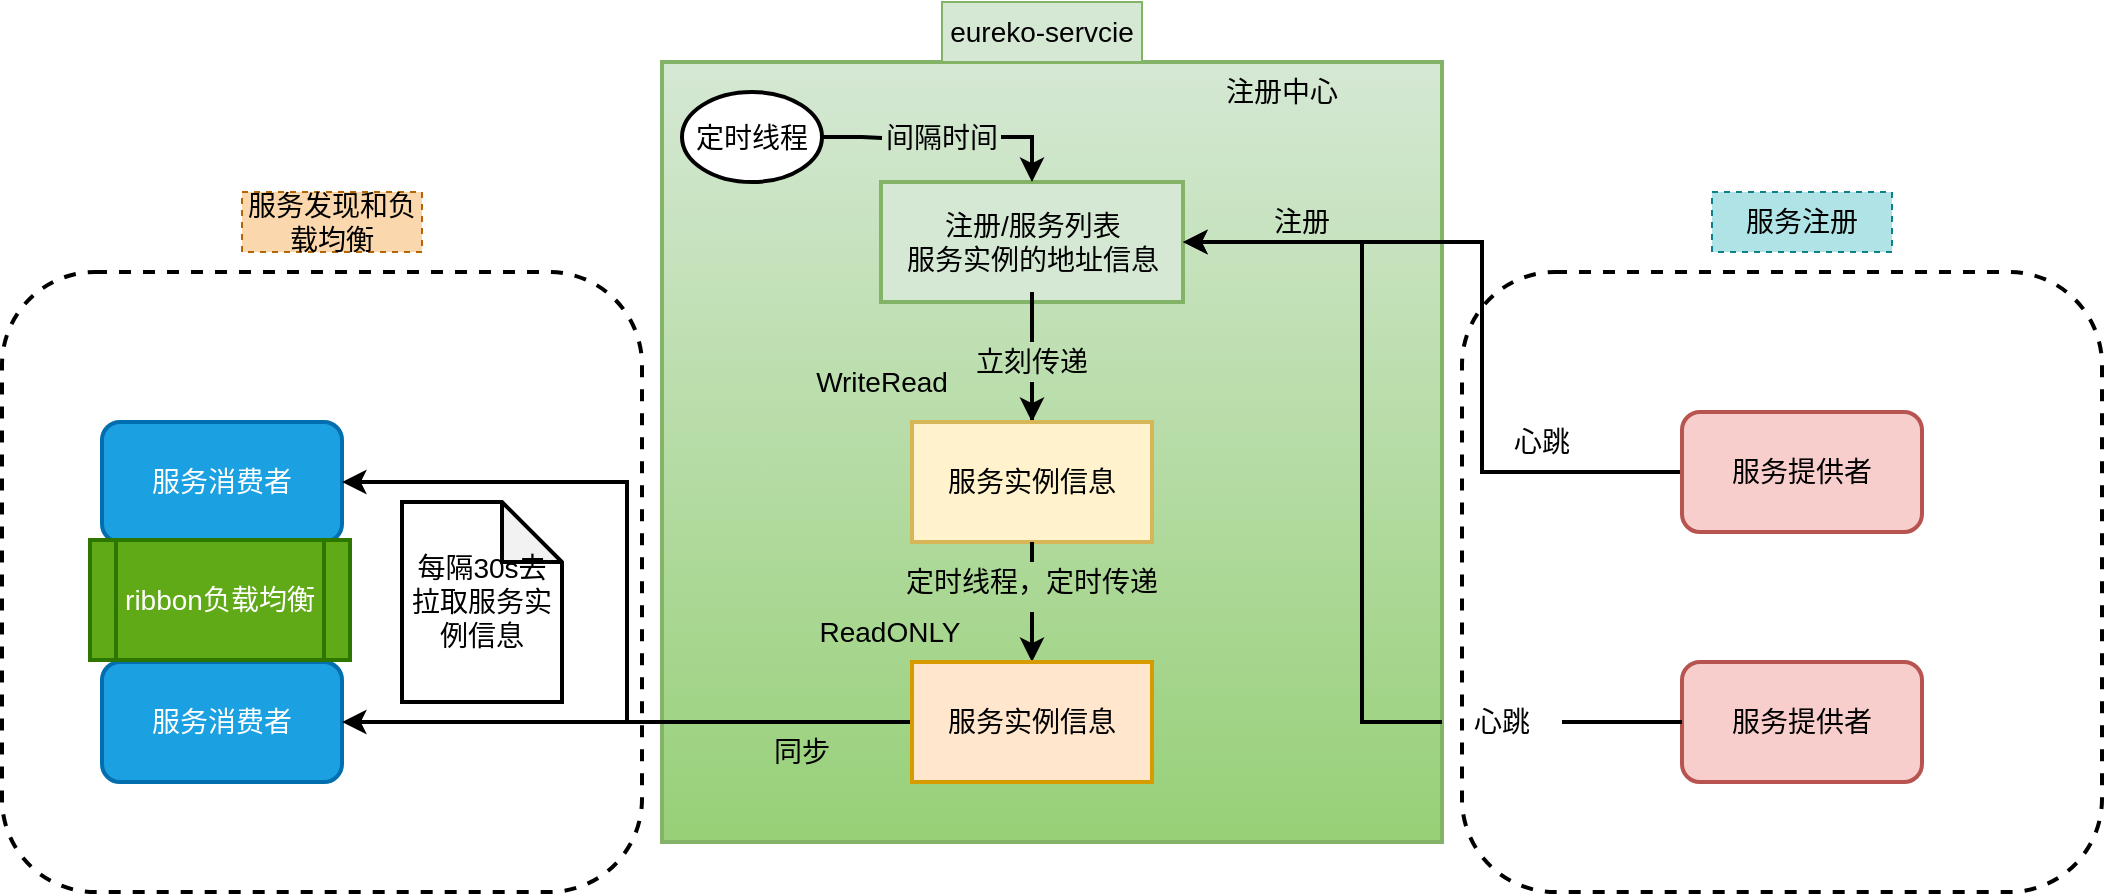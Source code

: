 <mxfile version="19.0.2" type="github">
  <diagram id="tC0iIV0uiCvsRvUVVy47" name="第 1 页">
    <mxGraphModel dx="1865" dy="571" grid="1" gridSize="10" guides="1" tooltips="1" connect="1" arrows="1" fold="1" page="1" pageScale="1" pageWidth="827" pageHeight="1169" math="0" shadow="0">
      <root>
        <mxCell id="0" />
        <mxCell id="1" parent="0" />
        <mxCell id="Mp_Zq2vFrZHo0Tf6r4uq-55" value="" style="rounded=1;whiteSpace=wrap;html=1;fontSize=14;strokeWidth=2;fillColor=none;dashed=1;" vertex="1" parent="1">
          <mxGeometry x="-90" y="485" width="320" height="310" as="geometry" />
        </mxCell>
        <mxCell id="Mp_Zq2vFrZHo0Tf6r4uq-57" value="" style="rounded=1;whiteSpace=wrap;html=1;fontSize=14;strokeWidth=2;fillColor=none;dashed=1;" vertex="1" parent="1">
          <mxGeometry x="640" y="485" width="320" height="310" as="geometry" />
        </mxCell>
        <mxCell id="Mp_Zq2vFrZHo0Tf6r4uq-2" value="" style="whiteSpace=wrap;html=1;aspect=fixed;strokeWidth=2;fillColor=#d5e8d4;strokeColor=#82b366;gradientColor=#97d077;" vertex="1" parent="1">
          <mxGeometry x="240" y="380" width="390" height="390" as="geometry" />
        </mxCell>
        <mxCell id="Mp_Zq2vFrZHo0Tf6r4uq-3" value="注册中心" style="text;html=1;strokeColor=none;fillColor=none;align=center;verticalAlign=middle;whiteSpace=wrap;rounded=0;strokeWidth=2;fontSize=14;" vertex="1" parent="1">
          <mxGeometry x="520" y="380" width="60" height="30" as="geometry" />
        </mxCell>
        <mxCell id="Mp_Zq2vFrZHo0Tf6r4uq-10" style="edgeStyle=orthogonalEdgeStyle;rounded=0;orthogonalLoop=1;jettySize=auto;html=1;entryX=0.5;entryY=0;entryDx=0;entryDy=0;fontSize=14;strokeWidth=2;startArrow=none;" edge="1" parent="1" source="Mp_Zq2vFrZHo0Tf6r4uq-11" target="Mp_Zq2vFrZHo0Tf6r4uq-9">
          <mxGeometry relative="1" as="geometry" />
        </mxCell>
        <mxCell id="Mp_Zq2vFrZHo0Tf6r4uq-4" value="注册/服务列表&lt;br&gt;服务实例的地址信息" style="rounded=0;whiteSpace=wrap;html=1;fontSize=14;strokeWidth=2;fillColor=#d5e8d4;strokeColor=#82b366;" vertex="1" parent="1">
          <mxGeometry x="349.5" y="440" width="151" height="60" as="geometry" />
        </mxCell>
        <mxCell id="Mp_Zq2vFrZHo0Tf6r4uq-24" style="edgeStyle=orthogonalEdgeStyle;rounded=0;orthogonalLoop=1;jettySize=auto;html=1;entryX=1;entryY=0.5;entryDx=0;entryDy=0;fontSize=14;strokeWidth=2;exitX=0;exitY=0.5;exitDx=0;exitDy=0;" edge="1" parent="1" source="Mp_Zq2vFrZHo0Tf6r4uq-5" target="Mp_Zq2vFrZHo0Tf6r4uq-4">
          <mxGeometry relative="1" as="geometry">
            <Array as="points">
              <mxPoint x="650" y="585" />
              <mxPoint x="650" y="470" />
            </Array>
          </mxGeometry>
        </mxCell>
        <mxCell id="Mp_Zq2vFrZHo0Tf6r4uq-5" value="服务提供者" style="rounded=1;whiteSpace=wrap;html=1;fontSize=14;strokeWidth=2;fillColor=#f8cecc;strokeColor=#b85450;" vertex="1" parent="1">
          <mxGeometry x="750" y="555" width="120" height="60" as="geometry" />
        </mxCell>
        <mxCell id="Mp_Zq2vFrZHo0Tf6r4uq-25" style="edgeStyle=orthogonalEdgeStyle;rounded=0;orthogonalLoop=1;jettySize=auto;html=1;entryX=1;entryY=0.5;entryDx=0;entryDy=0;fontSize=14;strokeWidth=2;startArrow=none;" edge="1" parent="1" target="Mp_Zq2vFrZHo0Tf6r4uq-4">
          <mxGeometry relative="1" as="geometry">
            <mxPoint x="520" y="470" as="sourcePoint" />
            <Array as="points" />
          </mxGeometry>
        </mxCell>
        <mxCell id="Mp_Zq2vFrZHo0Tf6r4uq-6" value="服务提供者" style="rounded=1;whiteSpace=wrap;html=1;fontSize=14;strokeWidth=2;fillColor=#f8cecc;strokeColor=#b85450;" vertex="1" parent="1">
          <mxGeometry x="750" y="680" width="120" height="60" as="geometry" />
        </mxCell>
        <mxCell id="Mp_Zq2vFrZHo0Tf6r4uq-7" value="服务消费者" style="rounded=1;whiteSpace=wrap;html=1;fontSize=14;strokeWidth=2;fillColor=#1ba1e2;fontColor=#ffffff;strokeColor=#006EAF;" vertex="1" parent="1">
          <mxGeometry x="-40" y="680" width="120" height="60" as="geometry" />
        </mxCell>
        <mxCell id="Mp_Zq2vFrZHo0Tf6r4uq-8" value="服务消费者" style="rounded=1;whiteSpace=wrap;html=1;fontSize=14;strokeWidth=2;fillColor=#1ba1e2;fontColor=#ffffff;strokeColor=#006EAF;" vertex="1" parent="1">
          <mxGeometry x="-40" y="560" width="120" height="60" as="geometry" />
        </mxCell>
        <mxCell id="Mp_Zq2vFrZHo0Tf6r4uq-19" style="edgeStyle=orthogonalEdgeStyle;rounded=0;orthogonalLoop=1;jettySize=auto;html=1;entryX=0.5;entryY=0;entryDx=0;entryDy=0;fontSize=14;strokeWidth=2;startArrow=none;" edge="1" parent="1" source="Mp_Zq2vFrZHo0Tf6r4uq-20" target="Mp_Zq2vFrZHo0Tf6r4uq-16">
          <mxGeometry relative="1" as="geometry" />
        </mxCell>
        <mxCell id="Mp_Zq2vFrZHo0Tf6r4uq-9" value="服务实例信息" style="rounded=0;whiteSpace=wrap;html=1;fontSize=14;strokeWidth=2;fillColor=#fff2cc;strokeColor=#d6b656;" vertex="1" parent="1">
          <mxGeometry x="365" y="560" width="120" height="60" as="geometry" />
        </mxCell>
        <mxCell id="Mp_Zq2vFrZHo0Tf6r4uq-11" value="立刻传递" style="text;html=1;strokeColor=none;fillColor=none;align=center;verticalAlign=middle;whiteSpace=wrap;rounded=0;fontSize=14;" vertex="1" parent="1">
          <mxGeometry x="395" y="515" width="60" height="30" as="geometry" />
        </mxCell>
        <mxCell id="Mp_Zq2vFrZHo0Tf6r4uq-12" value="" style="edgeStyle=orthogonalEdgeStyle;rounded=0;orthogonalLoop=1;jettySize=auto;html=1;entryX=0.5;entryY=0;entryDx=0;entryDy=0;fontSize=14;strokeWidth=2;endArrow=none;" edge="1" parent="1" source="Mp_Zq2vFrZHo0Tf6r4uq-4" target="Mp_Zq2vFrZHo0Tf6r4uq-11">
          <mxGeometry relative="1" as="geometry">
            <mxPoint x="425" y="500" as="sourcePoint" />
            <mxPoint x="425" y="560" as="targetPoint" />
          </mxGeometry>
        </mxCell>
        <mxCell id="Mp_Zq2vFrZHo0Tf6r4uq-14" value="WriteRead" style="text;html=1;strokeColor=none;fillColor=none;align=center;verticalAlign=middle;whiteSpace=wrap;rounded=0;fontSize=14;" vertex="1" parent="1">
          <mxGeometry x="320" y="525" width="60" height="30" as="geometry" />
        </mxCell>
        <mxCell id="Mp_Zq2vFrZHo0Tf6r4uq-42" style="edgeStyle=orthogonalEdgeStyle;rounded=0;orthogonalLoop=1;jettySize=auto;html=1;entryX=1;entryY=0.5;entryDx=0;entryDy=0;fontSize=14;strokeWidth=2;" edge="1" parent="1" source="Mp_Zq2vFrZHo0Tf6r4uq-16" target="Mp_Zq2vFrZHo0Tf6r4uq-8">
          <mxGeometry relative="1" as="geometry" />
        </mxCell>
        <mxCell id="Mp_Zq2vFrZHo0Tf6r4uq-43" style="edgeStyle=orthogonalEdgeStyle;rounded=0;orthogonalLoop=1;jettySize=auto;html=1;entryX=1;entryY=0.5;entryDx=0;entryDy=0;fontSize=14;strokeWidth=2;" edge="1" parent="1" source="Mp_Zq2vFrZHo0Tf6r4uq-16" target="Mp_Zq2vFrZHo0Tf6r4uq-7">
          <mxGeometry relative="1" as="geometry" />
        </mxCell>
        <mxCell id="Mp_Zq2vFrZHo0Tf6r4uq-16" value="服务实例信息" style="rounded=0;whiteSpace=wrap;html=1;fontSize=14;strokeWidth=2;fillColor=#ffe6cc;strokeColor=#d79b00;" vertex="1" parent="1">
          <mxGeometry x="365" y="680" width="120" height="60" as="geometry" />
        </mxCell>
        <mxCell id="Mp_Zq2vFrZHo0Tf6r4uq-17" value="ReadONLY" style="text;html=1;strokeColor=none;fillColor=none;align=center;verticalAlign=middle;whiteSpace=wrap;rounded=0;fontSize=14;" vertex="1" parent="1">
          <mxGeometry x="324" y="650" width="60" height="30" as="geometry" />
        </mxCell>
        <mxCell id="Mp_Zq2vFrZHo0Tf6r4uq-20" value="定时线程，定时传递" style="text;html=1;strokeColor=none;fillColor=none;align=center;verticalAlign=middle;whiteSpace=wrap;rounded=0;fontSize=14;" vertex="1" parent="1">
          <mxGeometry x="360" y="625" width="130" height="30" as="geometry" />
        </mxCell>
        <mxCell id="Mp_Zq2vFrZHo0Tf6r4uq-21" value="" style="edgeStyle=orthogonalEdgeStyle;rounded=0;orthogonalLoop=1;jettySize=auto;html=1;entryX=0.5;entryY=0;entryDx=0;entryDy=0;fontSize=14;strokeWidth=2;endArrow=none;" edge="1" parent="1" source="Mp_Zq2vFrZHo0Tf6r4uq-9" target="Mp_Zq2vFrZHo0Tf6r4uq-20">
          <mxGeometry relative="1" as="geometry">
            <mxPoint x="425" y="620" as="sourcePoint" />
            <mxPoint x="425" y="680" as="targetPoint" />
            <Array as="points">
              <mxPoint x="425" y="630" />
              <mxPoint x="425" y="630" />
            </Array>
          </mxGeometry>
        </mxCell>
        <mxCell id="Mp_Zq2vFrZHo0Tf6r4uq-27" value="" style="edgeStyle=orthogonalEdgeStyle;rounded=0;orthogonalLoop=1;jettySize=auto;html=1;entryX=1;entryY=0.5;entryDx=0;entryDy=0;fontSize=14;strokeWidth=2;endArrow=none;startArrow=none;" edge="1" parent="1" source="Mp_Zq2vFrZHo0Tf6r4uq-32">
          <mxGeometry relative="1" as="geometry">
            <mxPoint x="720" y="710" as="sourcePoint" />
            <mxPoint x="580" y="470" as="targetPoint" />
            <Array as="points">
              <mxPoint x="590" y="710" />
              <mxPoint x="590" y="470" />
            </Array>
          </mxGeometry>
        </mxCell>
        <mxCell id="Mp_Zq2vFrZHo0Tf6r4uq-28" value="注册" style="text;html=1;strokeColor=none;fillColor=none;align=center;verticalAlign=middle;whiteSpace=wrap;rounded=0;fontSize=14;" vertex="1" parent="1">
          <mxGeometry x="530" y="445" width="60" height="30" as="geometry" />
        </mxCell>
        <mxCell id="Mp_Zq2vFrZHo0Tf6r4uq-32" value="心跳" style="text;html=1;strokeColor=none;fillColor=none;align=center;verticalAlign=middle;whiteSpace=wrap;rounded=0;fontSize=14;" vertex="1" parent="1">
          <mxGeometry x="630" y="695" width="60" height="30" as="geometry" />
        </mxCell>
        <mxCell id="Mp_Zq2vFrZHo0Tf6r4uq-33" value="" style="edgeStyle=orthogonalEdgeStyle;rounded=0;orthogonalLoop=1;jettySize=auto;html=1;entryX=1;entryY=0.5;entryDx=0;entryDy=0;fontSize=14;strokeWidth=2;endArrow=none;" edge="1" parent="1" source="Mp_Zq2vFrZHo0Tf6r4uq-6" target="Mp_Zq2vFrZHo0Tf6r4uq-32">
          <mxGeometry relative="1" as="geometry">
            <mxPoint x="720" y="710" as="sourcePoint" />
            <mxPoint x="580" y="470" as="targetPoint" />
            <Array as="points" />
          </mxGeometry>
        </mxCell>
        <mxCell id="Mp_Zq2vFrZHo0Tf6r4uq-34" value="心跳" style="text;html=1;strokeColor=none;fillColor=none;align=center;verticalAlign=middle;whiteSpace=wrap;rounded=0;fontSize=14;" vertex="1" parent="1">
          <mxGeometry x="650" y="555" width="60" height="30" as="geometry" />
        </mxCell>
        <mxCell id="Mp_Zq2vFrZHo0Tf6r4uq-39" style="edgeStyle=orthogonalEdgeStyle;rounded=0;orthogonalLoop=1;jettySize=auto;html=1;entryX=0.5;entryY=0;entryDx=0;entryDy=0;fontSize=14;strokeWidth=2;startArrow=none;" edge="1" parent="1" source="Mp_Zq2vFrZHo0Tf6r4uq-40" target="Mp_Zq2vFrZHo0Tf6r4uq-4">
          <mxGeometry relative="1" as="geometry">
            <Array as="points">
              <mxPoint x="425" y="418" />
            </Array>
          </mxGeometry>
        </mxCell>
        <mxCell id="Mp_Zq2vFrZHo0Tf6r4uq-38" value="定时线程" style="ellipse;whiteSpace=wrap;html=1;fontSize=14;strokeWidth=2;" vertex="1" parent="1">
          <mxGeometry x="250" y="395" width="70" height="45" as="geometry" />
        </mxCell>
        <mxCell id="Mp_Zq2vFrZHo0Tf6r4uq-40" value="间隔时间" style="text;html=1;strokeColor=none;fillColor=none;align=center;verticalAlign=middle;whiteSpace=wrap;rounded=0;fontSize=14;" vertex="1" parent="1">
          <mxGeometry x="349.5" y="402.5" width="60" height="30" as="geometry" />
        </mxCell>
        <mxCell id="Mp_Zq2vFrZHo0Tf6r4uq-41" value="" style="edgeStyle=orthogonalEdgeStyle;rounded=0;orthogonalLoop=1;jettySize=auto;html=1;fontSize=14;strokeWidth=2;endArrow=none;" edge="1" parent="1" source="Mp_Zq2vFrZHo0Tf6r4uq-38">
          <mxGeometry relative="1" as="geometry">
            <mxPoint x="320" y="417.5" as="sourcePoint" />
            <mxPoint x="350" y="418" as="targetPoint" />
            <Array as="points">
              <mxPoint x="340" y="418" />
              <mxPoint x="340" y="418" />
            </Array>
          </mxGeometry>
        </mxCell>
        <mxCell id="Mp_Zq2vFrZHo0Tf6r4uq-51" value="同步" style="text;html=1;strokeColor=none;fillColor=none;align=center;verticalAlign=middle;whiteSpace=wrap;rounded=0;fontSize=14;" vertex="1" parent="1">
          <mxGeometry x="280" y="710" width="60" height="30" as="geometry" />
        </mxCell>
        <mxCell id="Mp_Zq2vFrZHo0Tf6r4uq-52" value="每隔30s去拉取服务实例信息" style="shape=note;whiteSpace=wrap;html=1;backgroundOutline=1;darkOpacity=0.05;fontSize=14;strokeWidth=2;" vertex="1" parent="1">
          <mxGeometry x="110" y="600" width="80" height="100" as="geometry" />
        </mxCell>
        <mxCell id="Mp_Zq2vFrZHo0Tf6r4uq-53" value="ribbon负载均衡" style="shape=process;whiteSpace=wrap;html=1;backgroundOutline=1;fontSize=14;strokeWidth=2;fillColor=#60a917;fontColor=#ffffff;strokeColor=#2D7600;" vertex="1" parent="1">
          <mxGeometry x="-46" y="619" width="130" height="60" as="geometry" />
        </mxCell>
        <mxCell id="Mp_Zq2vFrZHo0Tf6r4uq-54" value="eureko-servcie" style="text;html=1;strokeColor=#82b366;fillColor=#d5e8d4;align=center;verticalAlign=middle;whiteSpace=wrap;rounded=0;fontSize=14;" vertex="1" parent="1">
          <mxGeometry x="380" y="350" width="100" height="30" as="geometry" />
        </mxCell>
        <mxCell id="Mp_Zq2vFrZHo0Tf6r4uq-56" value="服务发现和负载均衡" style="text;html=1;strokeColor=#b46504;fillColor=#fad7ac;align=center;verticalAlign=middle;whiteSpace=wrap;rounded=0;dashed=1;fontSize=14;" vertex="1" parent="1">
          <mxGeometry x="30" y="445" width="90" height="30" as="geometry" />
        </mxCell>
        <mxCell id="Mp_Zq2vFrZHo0Tf6r4uq-58" value="服务注册" style="text;html=1;strokeColor=#0e8088;fillColor=#b0e3e6;align=center;verticalAlign=middle;whiteSpace=wrap;rounded=0;dashed=1;fontSize=14;" vertex="1" parent="1">
          <mxGeometry x="765" y="445" width="90" height="30" as="geometry" />
        </mxCell>
      </root>
    </mxGraphModel>
  </diagram>
</mxfile>
